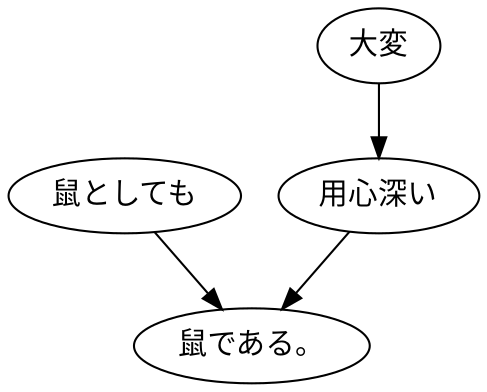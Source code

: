 digraph graph2712 {
	node0 [label="鼠としても"];
	node1 [label="大変"];
	node2 [label="用心深い"];
	node3 [label="鼠である。"];
	node0 -> node3;
	node1 -> node2;
	node2 -> node3;
}
